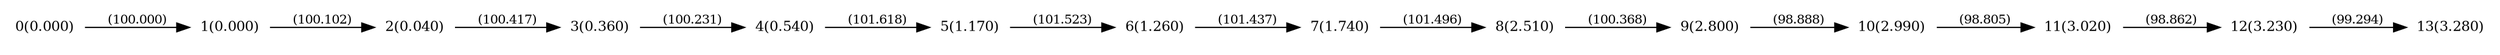 digraph "graph" {

rankdir="LR";
node [shape=plaintext, fontsize=11];
edge [fontsize=10];

0 [label="0(0.000)"];
1 [label="1(0.000)"];
2 [label="2(0.040)"];
3 [label="3(0.360)"];
4 [label="4(0.540)"];
5 [label="5(1.170)"];
6 [label="6(1.260)"];
7 [label="7(1.740)"];
8 [label="8(2.510)"];
9 [label="9(2.800)"];
10 [label="10(2.990)"];
11 [label="11(3.020)"];
12 [label="12(3.230)"];
13 [label="13(3.280)"];

0->1 [label="(100.000)"];
1->2 [label="(100.102)"];
2->3 [label="(100.417)"];
3->4 [label="(100.231)"];
4->5 [label="(101.618)"];
5->6 [label="(101.523)"];
6->7 [label="(101.437)"];
7->8 [label="(101.496)"];
8->9 [label="(100.368)"];
9->10 [label="(98.888)"];
10->11 [label="(98.805)"];
11->12 [label="(98.862)"];
12->13 [label="(99.294)"];

}

